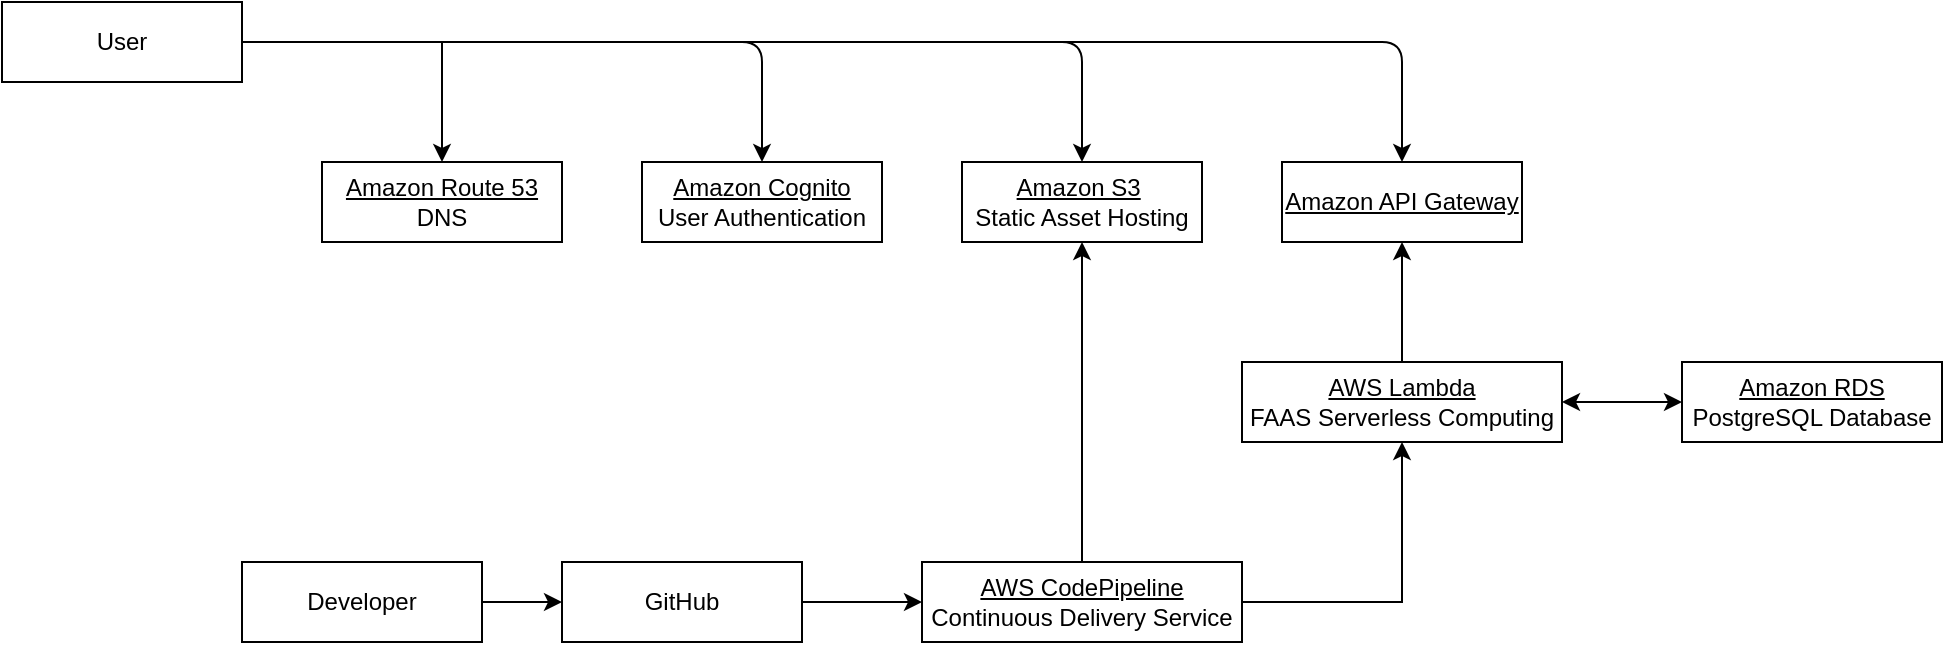 <mxfile version="12.9.3" type="device"><diagram id="GqrgTQs31rRmIJrzb2jW" name="Page-1"><mxGraphModel dx="1326" dy="806" grid="1" gridSize="10" guides="1" tooltips="1" connect="1" arrows="1" fold="1" page="1" pageScale="1" pageWidth="1100" pageHeight="850" math="0" shadow="0"><root><mxCell id="0"/><mxCell id="1" parent="0"/><mxCell id="cyTjdi9Zh91rqWayXKhr-25" style="edgeStyle=orthogonalEdgeStyle;rounded=0;orthogonalLoop=1;jettySize=auto;html=1;exitX=1;exitY=0.5;exitDx=0;exitDy=0;entryX=0;entryY=0.5;entryDx=0;entryDy=0;" parent="1" source="cyTjdi9Zh91rqWayXKhr-1" target="cyTjdi9Zh91rqWayXKhr-2" edge="1"><mxGeometry relative="1" as="geometry"/></mxCell><mxCell id="cyTjdi9Zh91rqWayXKhr-1" value="Developer" style="rounded=0;whiteSpace=wrap;html=1;" parent="1" vertex="1"><mxGeometry x="160" y="320" width="120" height="40" as="geometry"/></mxCell><mxCell id="cyTjdi9Zh91rqWayXKhr-41" style="edgeStyle=orthogonalEdgeStyle;rounded=0;orthogonalLoop=1;jettySize=auto;html=1;exitX=1;exitY=0.5;exitDx=0;exitDy=0;entryX=0;entryY=0.5;entryDx=0;entryDy=0;" parent="1" source="cyTjdi9Zh91rqWayXKhr-2" target="cyTjdi9Zh91rqWayXKhr-3" edge="1"><mxGeometry relative="1" as="geometry"/></mxCell><mxCell id="cyTjdi9Zh91rqWayXKhr-2" value="GitHub" style="rounded=0;whiteSpace=wrap;html=1;" parent="1" vertex="1"><mxGeometry x="320" y="320" width="120" height="40" as="geometry"/></mxCell><mxCell id="cyTjdi9Zh91rqWayXKhr-37" style="edgeStyle=orthogonalEdgeStyle;rounded=0;orthogonalLoop=1;jettySize=auto;html=1;exitX=0.5;exitY=0;exitDx=0;exitDy=0;" parent="1" source="cyTjdi9Zh91rqWayXKhr-3" target="cyTjdi9Zh91rqWayXKhr-6" edge="1"><mxGeometry relative="1" as="geometry"/></mxCell><mxCell id="cyTjdi9Zh91rqWayXKhr-40" style="edgeStyle=orthogonalEdgeStyle;rounded=0;orthogonalLoop=1;jettySize=auto;html=1;exitX=1;exitY=0.5;exitDx=0;exitDy=0;entryX=0.5;entryY=1;entryDx=0;entryDy=0;" parent="1" source="cyTjdi9Zh91rqWayXKhr-3" target="cyTjdi9Zh91rqWayXKhr-7" edge="1"><mxGeometry relative="1" as="geometry"/></mxCell><mxCell id="cyTjdi9Zh91rqWayXKhr-3" value="&lt;u&gt;AWS CodePipeline&lt;/u&gt;&lt;br&gt;Continuous Delivery Service" style="rounded=0;whiteSpace=wrap;html=1;" parent="1" vertex="1"><mxGeometry x="500" y="320" width="160" height="40" as="geometry"/></mxCell><mxCell id="cyTjdi9Zh91rqWayXKhr-20" style="edgeStyle=orthogonalEdgeStyle;rounded=0;orthogonalLoop=1;jettySize=auto;html=1;exitX=1;exitY=0.5;exitDx=0;exitDy=0;entryX=0.5;entryY=0;entryDx=0;entryDy=0;" parent="1" source="cyTjdi9Zh91rqWayXKhr-5" target="cyTjdi9Zh91rqWayXKhr-15" edge="1"><mxGeometry relative="1" as="geometry"/></mxCell><mxCell id="cyTjdi9Zh91rqWayXKhr-5" value="User" style="rounded=0;whiteSpace=wrap;html=1;" parent="1" vertex="1"><mxGeometry x="40" y="40" width="120" height="40" as="geometry"/></mxCell><mxCell id="cyTjdi9Zh91rqWayXKhr-6" value="&lt;u&gt;Amazon S3&lt;/u&gt;&amp;nbsp;&lt;br&gt;Static Asset Hosting" style="rounded=0;whiteSpace=wrap;html=1;" parent="1" vertex="1"><mxGeometry x="520" y="120" width="120" height="40" as="geometry"/></mxCell><mxCell id="cyTjdi9Zh91rqWayXKhr-32" style="edgeStyle=orthogonalEdgeStyle;rounded=0;orthogonalLoop=1;jettySize=auto;html=1;exitX=0.5;exitY=0;exitDx=0;exitDy=0;entryX=0.5;entryY=1;entryDx=0;entryDy=0;" parent="1" source="cyTjdi9Zh91rqWayXKhr-7" target="cyTjdi9Zh91rqWayXKhr-8" edge="1"><mxGeometry relative="1" as="geometry"/></mxCell><mxCell id="cyTjdi9Zh91rqWayXKhr-7" value="&lt;u&gt;AWS Lambda&lt;/u&gt;&lt;br&gt;FAAS Serverless Computing" style="rounded=0;whiteSpace=wrap;html=1;" parent="1" vertex="1"><mxGeometry x="660" y="220" width="160" height="40" as="geometry"/></mxCell><mxCell id="cyTjdi9Zh91rqWayXKhr-8" value="&lt;u&gt;Amazon API Gateway&lt;/u&gt;" style="rounded=0;whiteSpace=wrap;html=1;" parent="1" vertex="1"><mxGeometry x="680" y="120" width="120" height="40" as="geometry"/></mxCell><mxCell id="cyTjdi9Zh91rqWayXKhr-14" value="&lt;u&gt;Amazon Cognito&lt;/u&gt;&lt;br&gt;User Authentication" style="rounded=0;whiteSpace=wrap;html=1;" parent="1" vertex="1"><mxGeometry x="360" y="120" width="120" height="40" as="geometry"/></mxCell><mxCell id="cyTjdi9Zh91rqWayXKhr-15" value="&lt;u&gt;Amazon Route 53&lt;/u&gt;&lt;br&gt;DNS" style="rounded=0;whiteSpace=wrap;html=1;" parent="1" vertex="1"><mxGeometry x="200" y="120" width="120" height="40" as="geometry"/></mxCell><mxCell id="cyTjdi9Zh91rqWayXKhr-21" value="" style="endArrow=classic;html=1;exitX=1;exitY=0.5;exitDx=0;exitDy=0;entryX=0.5;entryY=0;entryDx=0;entryDy=0;" parent="1" source="cyTjdi9Zh91rqWayXKhr-5" target="cyTjdi9Zh91rqWayXKhr-14" edge="1"><mxGeometry width="50" height="50" relative="1" as="geometry"><mxPoint x="450" y="370" as="sourcePoint"/><mxPoint x="500" y="320" as="targetPoint"/><Array as="points"><mxPoint x="420" y="60"/></Array></mxGeometry></mxCell><mxCell id="cyTjdi9Zh91rqWayXKhr-22" value="" style="endArrow=classic;html=1;exitX=1;exitY=0.5;exitDx=0;exitDy=0;entryX=0.5;entryY=0;entryDx=0;entryDy=0;" parent="1" source="cyTjdi9Zh91rqWayXKhr-5" target="cyTjdi9Zh91rqWayXKhr-6" edge="1"><mxGeometry width="50" height="50" relative="1" as="geometry"><mxPoint x="460" y="340" as="sourcePoint"/><mxPoint x="510" y="290" as="targetPoint"/><Array as="points"><mxPoint x="580" y="60"/></Array></mxGeometry></mxCell><mxCell id="cyTjdi9Zh91rqWayXKhr-23" value="" style="endArrow=classic;html=1;exitX=1;exitY=0.5;exitDx=0;exitDy=0;entryX=0.5;entryY=0;entryDx=0;entryDy=0;" parent="1" source="cyTjdi9Zh91rqWayXKhr-5" target="cyTjdi9Zh91rqWayXKhr-8" edge="1"><mxGeometry width="50" height="50" relative="1" as="geometry"><mxPoint x="150" y="280" as="sourcePoint"/><mxPoint x="200" y="230" as="targetPoint"/><Array as="points"><mxPoint x="740" y="60"/></Array></mxGeometry></mxCell><mxCell id="cyTjdi9Zh91rqWayXKhr-38" value="&lt;u&gt;Amazon RDS&lt;/u&gt;&lt;br&gt;PostgreSQL Database" style="rounded=0;whiteSpace=wrap;html=1;" parent="1" vertex="1"><mxGeometry x="880" y="220" width="130" height="40" as="geometry"/></mxCell><mxCell id="cyTjdi9Zh91rqWayXKhr-39" value="" style="endArrow=classic;startArrow=classic;html=1;exitX=1;exitY=0.5;exitDx=0;exitDy=0;entryX=0;entryY=0.5;entryDx=0;entryDy=0;" parent="1" source="cyTjdi9Zh91rqWayXKhr-7" target="cyTjdi9Zh91rqWayXKhr-38" edge="1"><mxGeometry width="50" height="50" relative="1" as="geometry"><mxPoint x="860" y="350" as="sourcePoint"/><mxPoint x="910" y="300" as="targetPoint"/></mxGeometry></mxCell></root></mxGraphModel></diagram></mxfile>